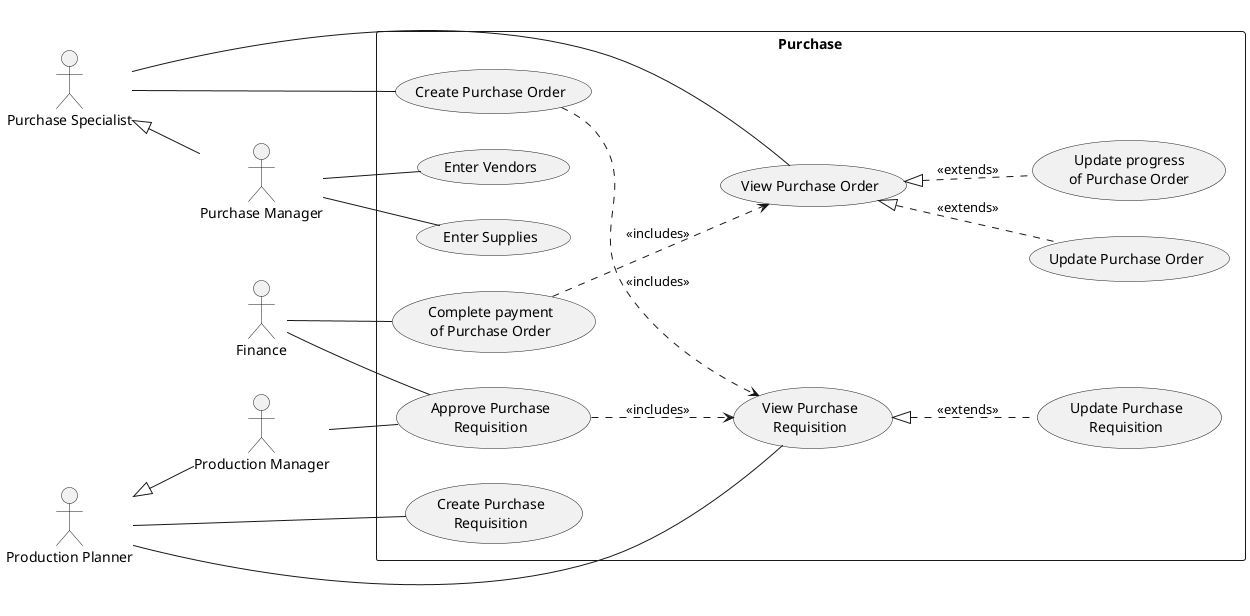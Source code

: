 @startuml purchase
left to right direction

:Finance: as f

:Production Planner: as pp
:Production Manager: as prm
pp <|-- prm

:Purchase Manager: as pm
:Purchase Specialist: as ps
ps <|-- pm

rectangle Purchase {
    pp -- (Create Purchase\nRequisition)
    pp -- (View Purchase\nRequisition)
    (View Purchase\nRequisition) <|.. (Update Purchase\nRequisition) : <<extends>>
    f -- (Approve Purchase\nRequisition)
    prm -- (Approve Purchase\nRequisition)
    (Approve Purchase\nRequisition) ..> (View Purchase\nRequisition) : <<includes>>

    ps -- (Create Purchase Order)
    (Create Purchase Order) ..> (View Purchase\nRequisition) : <<includes>>
    ps -- (View Purchase Order)
    (View Purchase Order) <|.. (Update Purchase Order) : <<extends>>
    (View Purchase Order) <|.. (Update progress\nof Purchase Order) : <<extends>>
    f -- (Complete payment\nof Purchase Order)
    (Complete payment\nof Purchase Order) ..> (View Purchase Order) : <<includes>>

    pm -- (Enter Vendors)
    pm -- (Enter Supplies)
}
@enduml